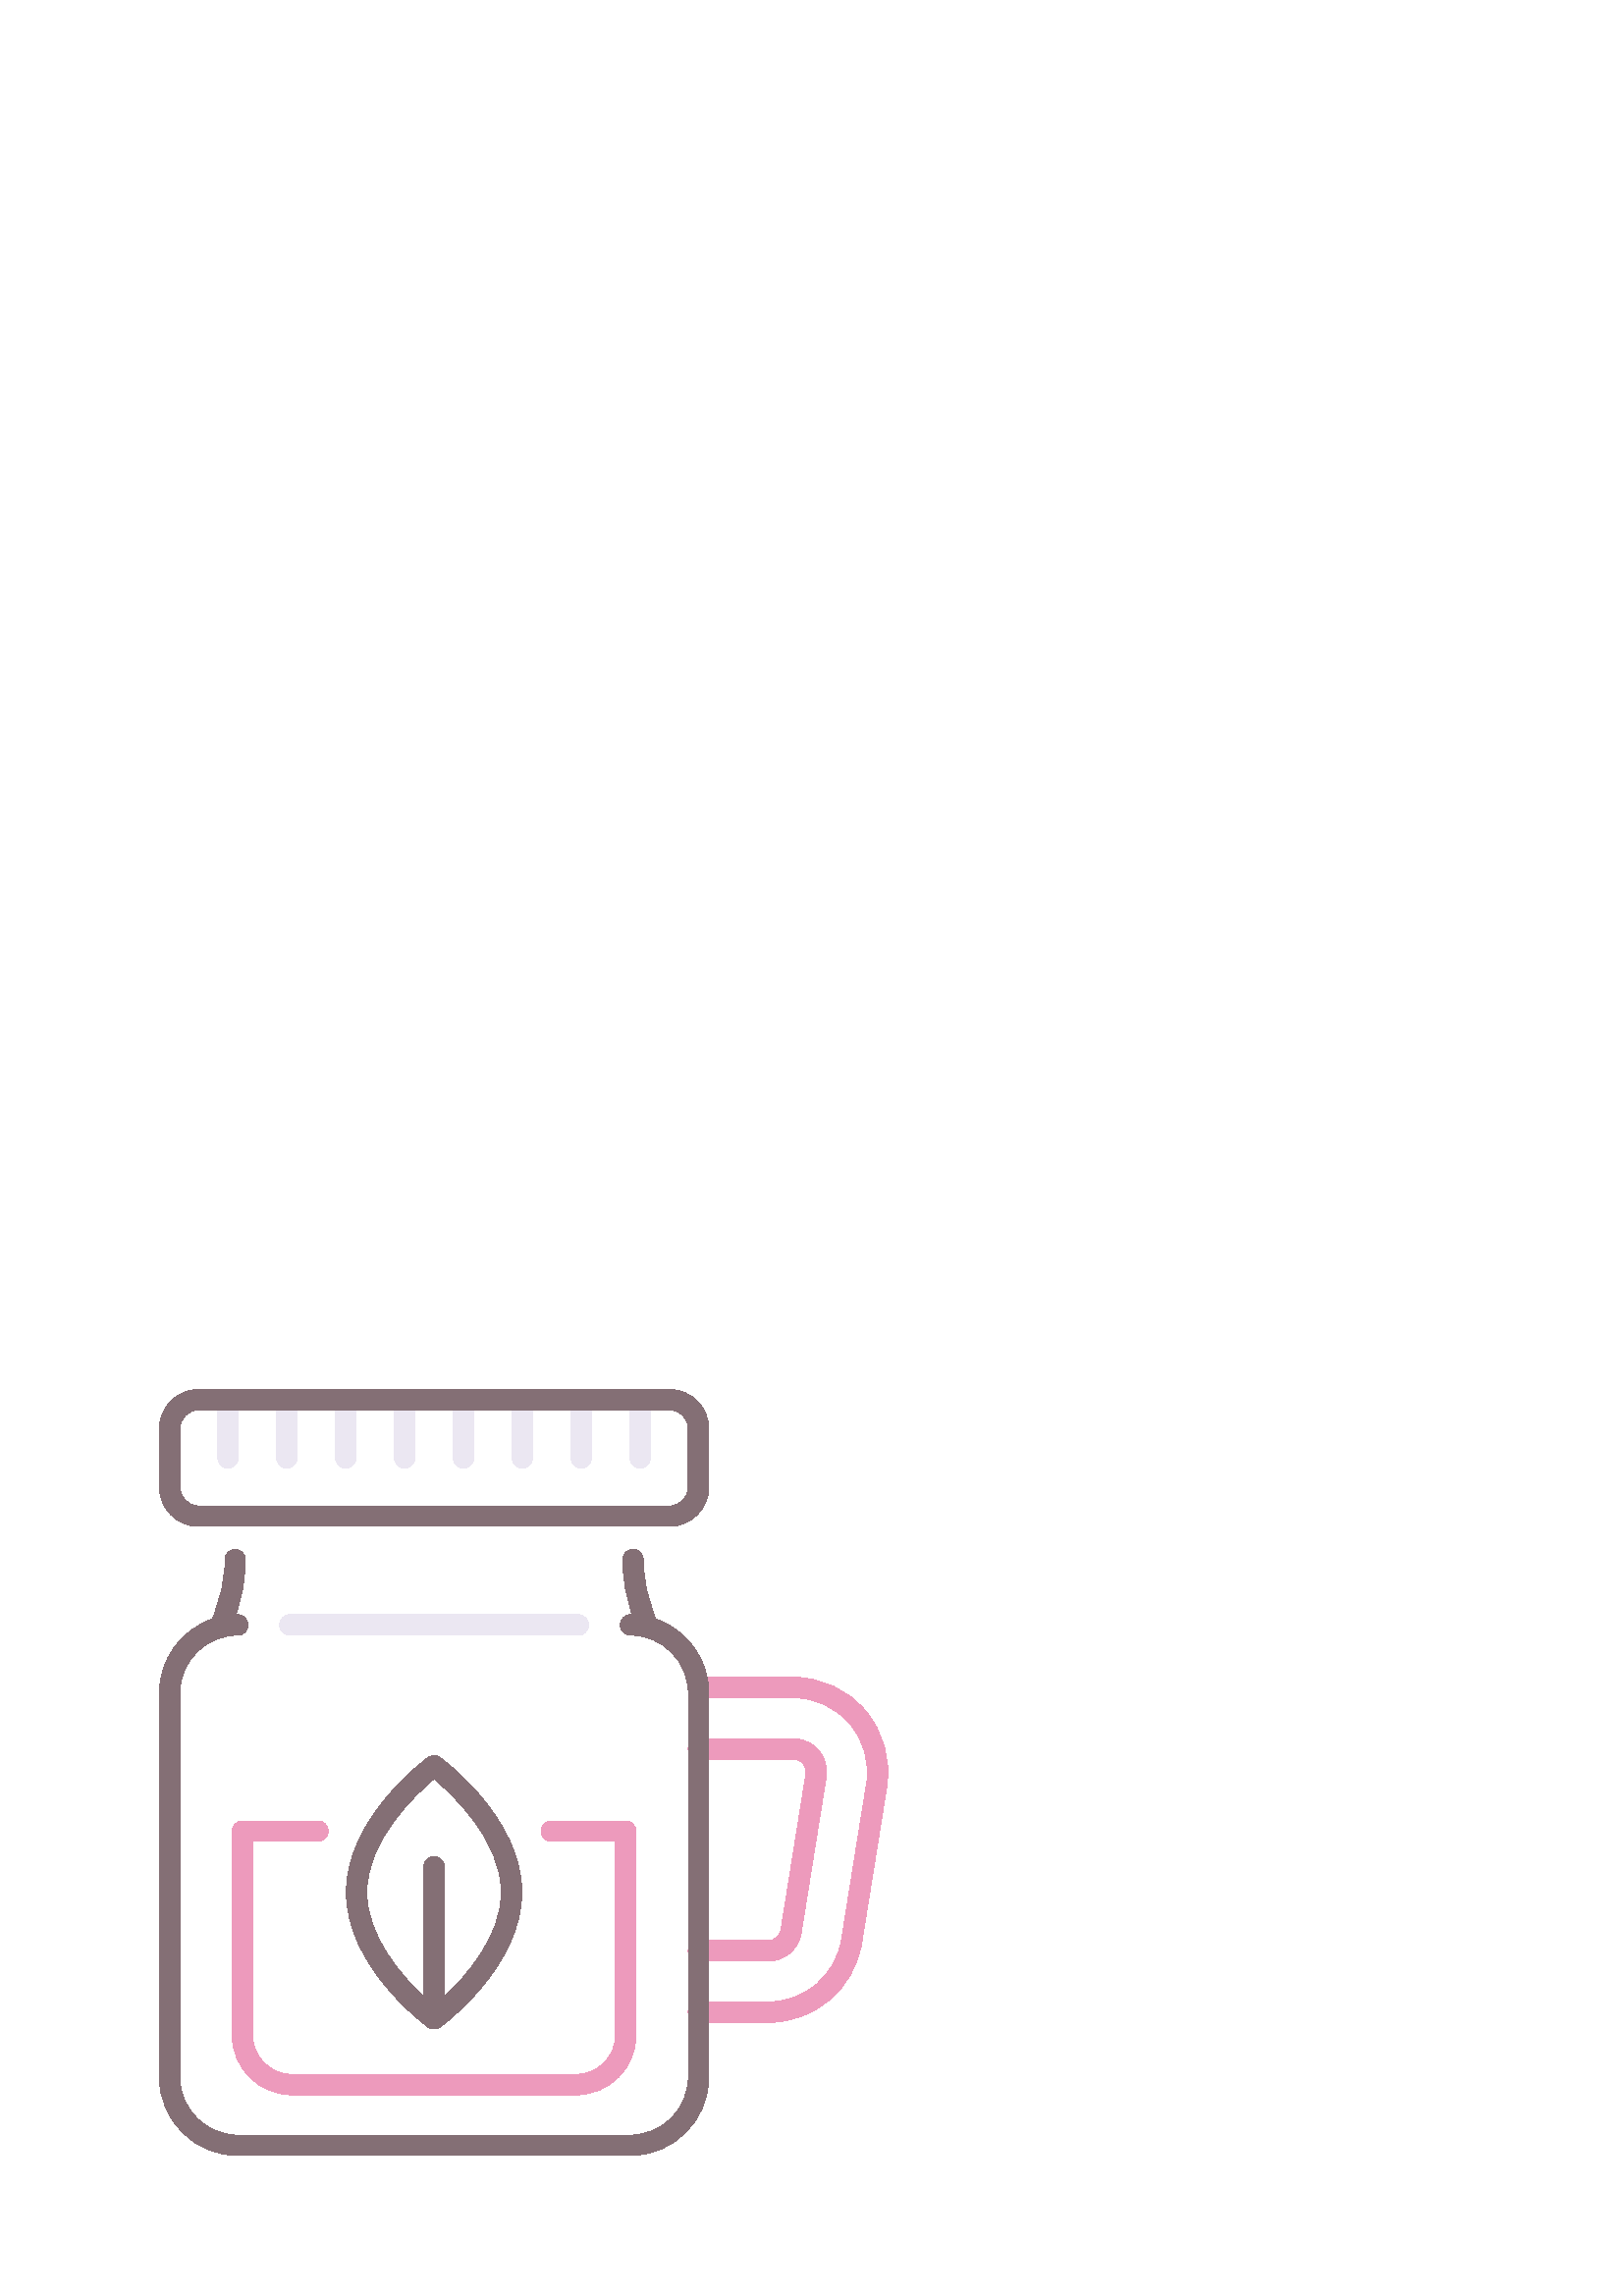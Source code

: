 %!PS-Adobe-3.0 EPSF-3.0
%%Pages: 1
%%DocumentData: Clean7Bit
%%LanguageLevel: 2
%%BoundingBox: 58 51 326 333
%%EndComments
%%BeginProlog
50 dict begin
/q { gsave } bind def
/Q { grestore } bind def
/cm { 6 array astore concat } bind def
/w { setlinewidth } bind def
/J { setlinecap } bind def
/j { setlinejoin } bind def
/M { setmiterlimit } bind def
/d { setdash } bind def
/m { moveto } bind def
/l { lineto } bind def
/c { curveto } bind def
/h { closepath } bind def
/re { exch dup neg 3 1 roll 5 3 roll moveto 0 rlineto
      0 exch rlineto 0 rlineto closepath } bind def
/S { stroke } bind def
/f { fill } bind def
/f* { eofill } bind def
/n { newpath } bind def
/W { clip } bind def
/W* { eoclip } bind def
/BT { } bind def
/ET { } bind def
/BDC { mark 3 1 roll /BDC pdfmark } bind def
/EMC { mark /EMC pdfmark } bind def
/cairo_store_point { /cairo_point_y exch def /cairo_point_x exch def } def
/Tj { show currentpoint cairo_store_point } bind def
/TJ {
  {
    dup
    type /stringtype eq
    { show } { -0.001 mul 0 cairo_font_matrix dtransform rmoveto } ifelse
  } forall
  currentpoint cairo_store_point
} bind def
/cairo_selectfont { cairo_font_matrix aload pop pop pop 0 0 6 array astore
    cairo_font exch selectfont cairo_point_x cairo_point_y moveto } bind def
/Tf { pop /cairo_font exch def /cairo_font_matrix where
      { pop cairo_selectfont } if } bind def
/Td { matrix translate cairo_font_matrix matrix concatmatrix dup
      /cairo_font_matrix exch def dup 4 get exch 5 get cairo_store_point
      /cairo_font where { pop cairo_selectfont } if } bind def
/Tm { 2 copy 8 2 roll 6 array astore /cairo_font_matrix exch def
      cairo_store_point /cairo_font where { pop cairo_selectfont } if } bind def
/g { setgray } bind def
/rg { setrgbcolor } bind def
/d1 { setcachedevice } bind def
/cairo_data_source {
  CairoDataIndex CairoData length lt
    { CairoData CairoDataIndex get /CairoDataIndex CairoDataIndex 1 add def }
    { () } ifelse
} def
/cairo_flush_ascii85_file { cairo_ascii85_file status { cairo_ascii85_file flushfile } if } def
/cairo_image { image cairo_flush_ascii85_file } def
/cairo_imagemask { imagemask cairo_flush_ascii85_file } def
%%EndProlog
%%BeginSetup
%%EndSetup
%%Page: 1 1
%%BeginPageSetup
%%PageBoundingBox: 58 51 326 333
%%EndPageSetup
q 58 51 268 282 rectclip
1 0 0 -1 0 384 cm q
0.929 0.604 0.737 rg
281.691 261.156 m 256.098 261.156 l 254.027 261.156 252.348 259.48 252.348
 257.406 c 252.348 255.336 254.027 253.656 256.098 253.656 c 281.691 253.656
 l 284.02 253.656 285.977 251.988 286.344 249.691 c 295.504 192.543 l 295.789
 190.77 295.082 189.496 294.438 188.742 c 293.793 187.984 292.648 187.086
 290.852 187.086 c 256.098 187.086 l 254.027 187.086 252.348 185.406 252.348
 183.336 c 252.348 181.266 254.027 179.586 256.098 179.586 c 290.852 179.586
 l 295.758 179.586 298.777 182.273 300.145 183.875 c 301.512 185.477 303.684
 188.891 302.91 193.73 c 293.75 250.875 l 292.793 256.836 287.723 261.156
 281.691 261.156 c h
281.691 261.156 m f
281.691 283.656 m 256.098 283.656 l 254.027 283.656 252.348 281.98 252.348
 279.906 c 252.348 277.836 254.027 276.156 256.098 276.156 c 281.691 276.156
 l 295.133 276.156 306.434 266.523 308.559 253.25 c 317.719 196.105 l 318.984
 188.223 316.738 180.219 311.559 174.145 c 306.383 168.066 298.836 164.586
 290.852 164.586 c 256.098 164.586 l 254.027 164.586 252.348 162.906 252.348
 160.836 c 252.348 158.762 254.027 157.086 256.098 157.086 c 290.852 157.086
 l 301.035 157.086 310.66 161.527 317.266 169.277 c 323.871 177.027 326.738
 187.238 325.125 197.293 c 315.965 254.438 l 313.254 271.371 298.84 283.656
 281.691 283.656 c h
281.691 283.656 m f
0.922 0.906 0.949 rg
83.602 80.383 m 81.531 80.383 79.852 78.703 79.852 76.633 c 79.852 55.27
 l 79.852 53.199 81.531 51.52 83.602 51.52 c 85.672 51.52 87.352 53.199 
87.352 55.27 c 87.352 76.633 l 87.352 78.703 85.672 80.383 83.602 80.383
 c h
83.602 80.383 m f
105.188 80.383 m 103.117 80.383 101.438 78.703 101.438 76.633 c 101.438
 55.27 l 101.438 53.199 103.117 51.52 105.188 51.52 c 107.258 51.52 108.938
 53.199 108.938 55.27 c 108.938 76.633 l 108.938 78.703 107.258 80.383 105.188
 80.383 c h
105.188 80.383 m f
126.777 80.383 m 124.703 80.383 123.027 78.703 123.027 76.633 c 123.027
 55.27 l 123.027 53.199 124.703 51.52 126.777 51.52 c 128.848 51.52 130.527
 53.199 130.527 55.27 c 130.527 76.633 l 130.527 78.703 128.844 80.383 126.777
 80.383 c h
126.777 80.383 m f
148.363 80.383 m 146.289 80.383 144.613 78.703 144.613 76.633 c 144.613
 55.27 l 144.613 53.199 146.289 51.52 148.363 51.52 c 150.434 51.52 152.113
 53.199 152.113 55.27 c 152.113 76.633 l 152.113 78.703 150.434 80.383 148.363
 80.383 c h
148.363 80.383 m f
169.949 80.383 m 167.879 80.383 166.199 78.703 166.199 76.633 c 166.199
 55.27 l 166.199 53.199 167.879 51.52 169.949 51.52 c 172.023 51.52 173.699
 53.199 173.699 55.27 c 173.699 76.633 l 173.699 78.703 172.023 80.383 169.949
 80.383 c h
169.949 80.383 m f
191.535 80.383 m 189.465 80.383 187.785 78.703 187.785 76.633 c 187.785
 55.27 l 187.785 53.199 189.465 51.52 191.535 51.52 c 193.609 51.52 195.285
 53.199 195.285 55.27 c 195.285 76.633 l 195.285 78.703 193.609 80.383 191.535
 80.383 c h
191.535 80.383 m f
213.125 80.383 m 211.055 80.383 209.375 78.703 209.375 76.633 c 209.375
 55.27 l 209.375 53.199 211.055 51.52 213.125 51.52 c 215.195 51.52 216.875
 53.199 216.875 55.27 c 216.875 76.633 l 216.875 78.703 215.195 80.383 213.125
 80.383 c h
213.125 80.383 m f
234.711 80.383 m 232.641 80.383 230.961 78.703 230.961 76.633 c 230.961
 55.27 l 230.961 53.199 232.641 51.52 234.711 51.52 c 236.781 51.52 238.461
 53.199 238.461 55.27 c 238.461 76.633 l 238.461 78.703 236.781 80.383 234.711
 80.383 c h
234.711 80.383 m f
212.086 141.648 m 106.227 141.648 l 104.152 141.648 102.477 139.969 102.477
 137.898 c 102.477 135.828 104.152 134.148 106.227 134.148 c 212.086 134.148
 l 214.156 134.148 215.836 135.828 215.836 137.898 c 215.836 139.969 214.156
 141.648 212.086 141.648 c h
212.086 141.648 m f
0.929 0.604 0.737 rg
211.32 310.203 m 106.992 310.203 l 94.934 310.203 85.129 300.398 85.129
 288.344 c 85.129 213.52 l 85.129 211.449 86.805 209.77 88.879 209.77 c 
116.555 209.77 l 118.625 209.77 120.305 211.449 120.305 213.52 c 120.305
 215.594 118.625 217.27 116.555 217.27 c 92.629 217.27 l 92.629 288.344 
l 92.629 296.262 99.07 302.703 106.992 302.703 c 211.32 302.703 l 219.238
 302.703 225.684 296.262 225.684 288.344 c 225.684 217.27 l 202.125 217.27
 l 200.055 217.27 198.375 215.594 198.375 213.52 c 198.375 211.449 200.055
 209.77 202.125 209.77 c 229.434 209.77 l 231.504 209.77 233.184 211.449
 233.184 213.52 c 233.184 288.344 l 233.184 300.398 223.379 310.203 211.32
 310.203 c h
211.32 310.203 m f
0.518 0.435 0.459 rg
240.484 135.738 m 237.414 128.711 235.844 121.375 235.844 113.914 c 235.844
 111.844 234.168 110.164 232.094 110.164 c 230.023 110.164 228.344 111.844
 228.344 113.914 c 228.344 120.812 229.527 127.602 231.828 134.184 c 231.594
 134.176 231.367 134.148 231.137 134.148 c 229.062 134.148 227.387 135.828
 227.387 137.898 c 227.387 139.969 229.062 141.648 231.137 141.648 c 242.848
 141.648 252.379 151.18 252.379 162.891 c 252.379 303.738 l 252.379 315.449
 242.848 324.98 231.137 324.98 c 87.176 324.98 l 75.465 324.98 65.934 315.449
 65.934 303.738 c 65.934 162.891 l 65.934 151.176 75.465 141.648 87.176 
141.648 c 89.25 141.648 90.926 139.969 90.926 137.898 c 90.926 135.828 89.25
 134.148 87.176 134.148 c 86.941 134.148 86.715 134.18 86.484 134.184 c 
88.785 127.602 89.969 120.812 89.969 113.914 c 89.969 111.844 88.289 110.164
 86.219 110.164 c 84.145 110.164 82.469 111.844 82.469 113.914 c 82.469 
121.375 80.898 128.711 77.824 135.738 c 66.562 139.633 58.434 150.316 58.434
 162.891 c 58.434 303.734 l 58.434 319.586 71.328 332.477 87.176 332.477
 c 231.137 332.477 l 246.984 332.477 259.879 319.586 259.879 303.734 c 259.879
 162.891 l 259.879 150.316 251.754 139.633 240.484 135.738 c h
240.484 135.738 m f
72.844 101.746 m 245.469 101.746 l 253.398 101.746 259.852 95.293 259.852
 87.363 c 259.852 65.902 l 259.852 57.973 253.398 51.52 245.469 51.52 c 
72.844 51.52 l 64.914 51.52 58.461 57.973 58.461 65.902 c 58.461 87.363 
l 58.461 95.293 64.914 101.746 72.844 101.746 c h
65.961 65.902 m 65.961 62.109 69.051 59.02 72.844 59.02 c 245.469 59.02
 l 249.262 59.02 252.352 62.109 252.352 65.902 c 252.352 87.363 l 252.352
 91.16 249.262 94.246 245.469 94.246 c 72.844 94.246 l 69.051 94.246 65.961
 91.16 65.961 87.363 c h
65.961 65.902 m f
156.945 186.547 m 155.723 187.441 126.988 208.746 126.988 235.949 c 126.988
 263.152 155.723 284.457 156.945 285.352 c 157.602 285.832 158.379 286.074
 159.156 286.074 c 159.934 286.074 160.711 285.832 161.371 285.352 c 162.594
 284.457 191.328 263.152 191.328 235.949 c 191.328 208.746 162.594 187.441
 161.371 186.547 c 160.051 185.586 158.262 185.586 156.945 186.547 c h
183.824 235.949 m 183.824 252.285 170.828 266.859 162.906 274.227 c 162.906
 226.57 l 162.906 224.5 161.23 222.82 159.156 222.82 c 157.086 222.82 155.406
 224.5 155.406 226.57 c 155.406 274.227 l 147.484 266.863 134.488 252.285
 134.488 235.949 c 134.488 216.605 152.723 199.723 159.156 194.367 c 165.594
 199.719 183.824 216.605 183.824 235.949 c h
183.824 235.949 m f
Q Q
showpage
%%Trailer
end
%%EOF
